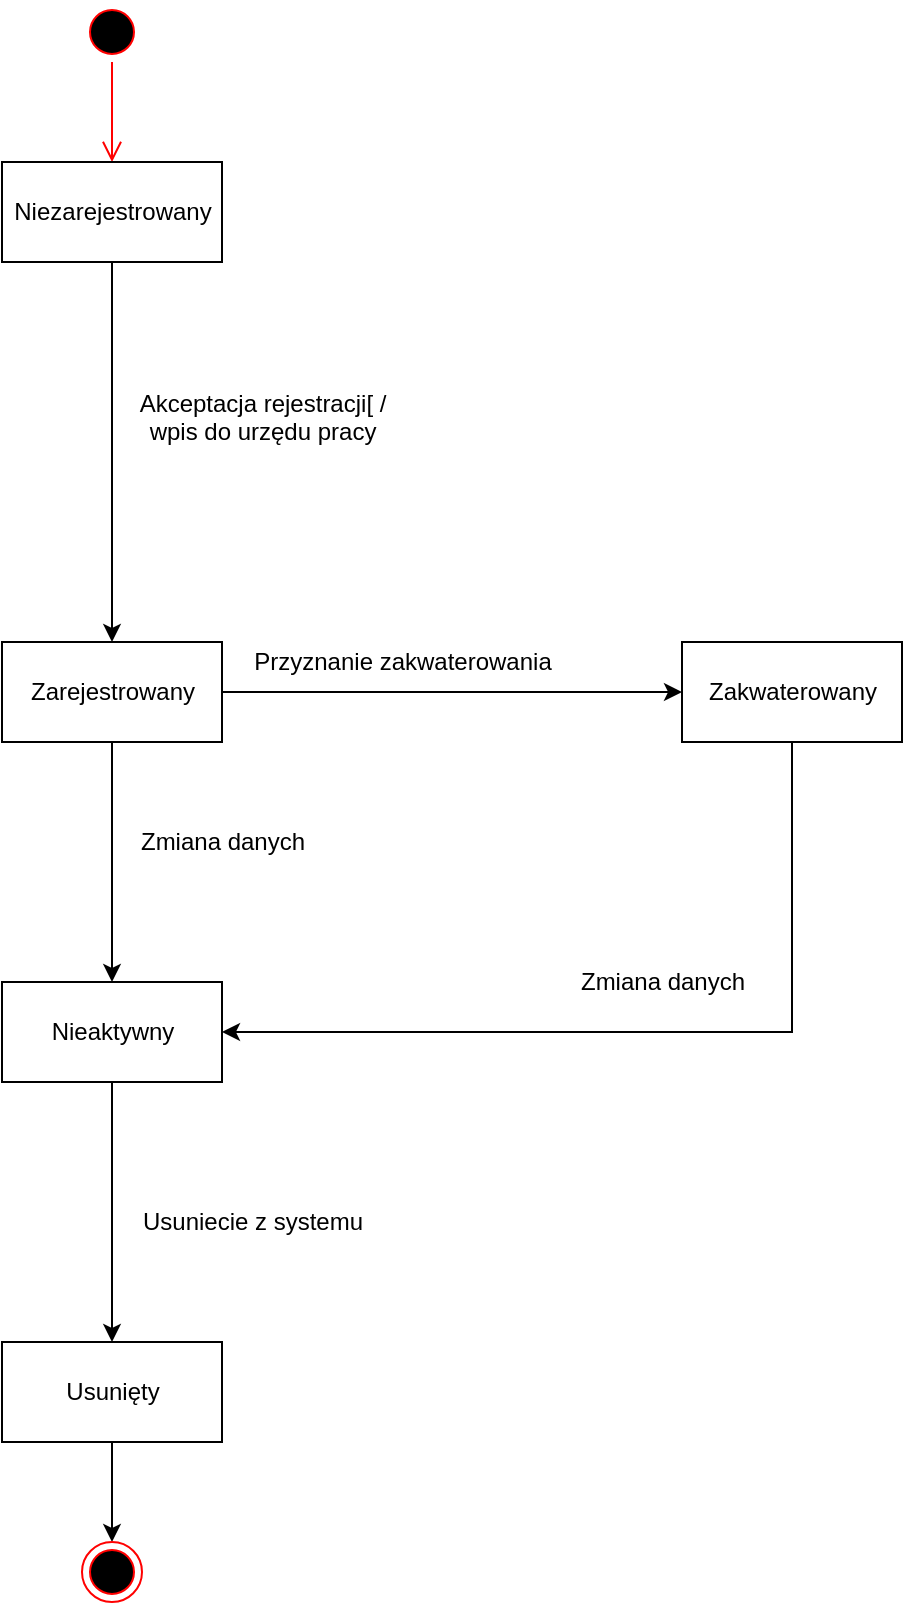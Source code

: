 <mxfile version="17.5.1" type="github"><diagram id="Gim1YuIhM9HCew11oWQA" name="Page-1"><mxGraphModel dx="1712" dy="780" grid="1" gridSize="10" guides="1" tooltips="1" connect="1" arrows="1" fold="1" page="1" pageScale="1" pageWidth="827" pageHeight="1169" math="0" shadow="0"><root><mxCell id="0"/><mxCell id="1" parent="0"/><mxCell id="JBM1xiTYLs_-g-p4F7m4-1" value="" style="ellipse;html=1;shape=startState;fillColor=#000000;strokeColor=#ff0000;" vertex="1" parent="1"><mxGeometry x="130" y="110" width="30" height="30" as="geometry"/></mxCell><mxCell id="JBM1xiTYLs_-g-p4F7m4-2" value="" style="edgeStyle=orthogonalEdgeStyle;html=1;verticalAlign=bottom;endArrow=open;endSize=8;strokeColor=#ff0000;rounded=0;entryX=0.5;entryY=0;entryDx=0;entryDy=0;" edge="1" source="JBM1xiTYLs_-g-p4F7m4-1" parent="1" target="JBM1xiTYLs_-g-p4F7m4-5"><mxGeometry relative="1" as="geometry"><mxPoint x="145" y="180" as="targetPoint"/></mxGeometry></mxCell><mxCell id="JBM1xiTYLs_-g-p4F7m4-7" style="edgeStyle=orthogonalEdgeStyle;rounded=0;orthogonalLoop=1;jettySize=auto;html=1;exitX=0.5;exitY=1;exitDx=0;exitDy=0;" edge="1" parent="1" source="JBM1xiTYLs_-g-p4F7m4-5" target="JBM1xiTYLs_-g-p4F7m4-6"><mxGeometry relative="1" as="geometry"/></mxCell><mxCell id="JBM1xiTYLs_-g-p4F7m4-5" value="Niezarejestrowany" style="html=1;" vertex="1" parent="1"><mxGeometry x="90" y="190" width="110" height="50" as="geometry"/></mxCell><mxCell id="JBM1xiTYLs_-g-p4F7m4-9" style="edgeStyle=orthogonalEdgeStyle;rounded=0;orthogonalLoop=1;jettySize=auto;html=1;exitX=1;exitY=0.5;exitDx=0;exitDy=0;" edge="1" parent="1" source="JBM1xiTYLs_-g-p4F7m4-6" target="JBM1xiTYLs_-g-p4F7m4-8"><mxGeometry relative="1" as="geometry"/></mxCell><mxCell id="JBM1xiTYLs_-g-p4F7m4-20" style="edgeStyle=orthogonalEdgeStyle;rounded=0;orthogonalLoop=1;jettySize=auto;html=1;exitX=0.5;exitY=1;exitDx=0;exitDy=0;" edge="1" parent="1" source="JBM1xiTYLs_-g-p4F7m4-6" target="JBM1xiTYLs_-g-p4F7m4-10"><mxGeometry relative="1" as="geometry"/></mxCell><mxCell id="JBM1xiTYLs_-g-p4F7m4-6" value="Zarejestrowany" style="html=1;" vertex="1" parent="1"><mxGeometry x="90" y="430" width="110" height="50" as="geometry"/></mxCell><mxCell id="JBM1xiTYLs_-g-p4F7m4-23" style="edgeStyle=orthogonalEdgeStyle;rounded=0;orthogonalLoop=1;jettySize=auto;html=1;exitX=0.5;exitY=1;exitDx=0;exitDy=0;entryX=1;entryY=0.5;entryDx=0;entryDy=0;" edge="1" parent="1" source="JBM1xiTYLs_-g-p4F7m4-8" target="JBM1xiTYLs_-g-p4F7m4-10"><mxGeometry relative="1" as="geometry"/></mxCell><mxCell id="JBM1xiTYLs_-g-p4F7m4-8" value="Zakwaterowany" style="html=1;" vertex="1" parent="1"><mxGeometry x="430" y="430" width="110" height="50" as="geometry"/></mxCell><mxCell id="JBM1xiTYLs_-g-p4F7m4-19" style="edgeStyle=orthogonalEdgeStyle;rounded=0;orthogonalLoop=1;jettySize=auto;html=1;exitX=0.5;exitY=1;exitDx=0;exitDy=0;" edge="1" parent="1" source="JBM1xiTYLs_-g-p4F7m4-10" target="JBM1xiTYLs_-g-p4F7m4-16"><mxGeometry relative="1" as="geometry"/></mxCell><mxCell id="JBM1xiTYLs_-g-p4F7m4-10" value="Nieaktywny" style="html=1;" vertex="1" parent="1"><mxGeometry x="90" y="600" width="110" height="50" as="geometry"/></mxCell><mxCell id="JBM1xiTYLs_-g-p4F7m4-11" value="&lt;div&gt;Akceptacja rejestracji[ /&lt;/div&gt;&lt;div&gt;wpis do urzędu pracy&lt;/div&gt;&lt;div&gt;&lt;br&gt;&lt;/div&gt;" style="text;html=1;align=center;verticalAlign=middle;resizable=0;points=[];autosize=1;strokeColor=none;fillColor=none;" vertex="1" parent="1"><mxGeometry x="150" y="300" width="140" height="50" as="geometry"/></mxCell><mxCell id="JBM1xiTYLs_-g-p4F7m4-12" value="Przyznanie zakwaterowania" style="text;html=1;align=center;verticalAlign=middle;resizable=0;points=[];autosize=1;strokeColor=none;fillColor=none;" vertex="1" parent="1"><mxGeometry x="210" y="430" width="160" height="20" as="geometry"/></mxCell><mxCell id="JBM1xiTYLs_-g-p4F7m4-18" style="edgeStyle=orthogonalEdgeStyle;rounded=0;orthogonalLoop=1;jettySize=auto;html=1;exitX=0.5;exitY=1;exitDx=0;exitDy=0;" edge="1" parent="1" source="JBM1xiTYLs_-g-p4F7m4-16" target="JBM1xiTYLs_-g-p4F7m4-17"><mxGeometry relative="1" as="geometry"/></mxCell><mxCell id="JBM1xiTYLs_-g-p4F7m4-16" value="Usunięty" style="html=1;" vertex="1" parent="1"><mxGeometry x="90" y="780" width="110" height="50" as="geometry"/></mxCell><mxCell id="JBM1xiTYLs_-g-p4F7m4-17" value="" style="ellipse;html=1;shape=endState;fillColor=#000000;strokeColor=#ff0000;" vertex="1" parent="1"><mxGeometry x="130" y="880" width="30" height="30" as="geometry"/></mxCell><mxCell id="JBM1xiTYLs_-g-p4F7m4-21" value="Usuniecie z systemu" style="text;html=1;align=center;verticalAlign=middle;resizable=0;points=[];autosize=1;strokeColor=none;fillColor=none;" vertex="1" parent="1"><mxGeometry x="150" y="710" width="130" height="20" as="geometry"/></mxCell><mxCell id="JBM1xiTYLs_-g-p4F7m4-22" value="Zmiana danych" style="text;html=1;align=center;verticalAlign=middle;resizable=0;points=[];autosize=1;strokeColor=none;fillColor=none;" vertex="1" parent="1"><mxGeometry x="150" y="520" width="100" height="20" as="geometry"/></mxCell><mxCell id="JBM1xiTYLs_-g-p4F7m4-24" value="Zmiana danych" style="text;html=1;align=center;verticalAlign=middle;resizable=0;points=[];autosize=1;strokeColor=none;fillColor=none;" vertex="1" parent="1"><mxGeometry x="370" y="590" width="100" height="20" as="geometry"/></mxCell></root></mxGraphModel></diagram></mxfile>